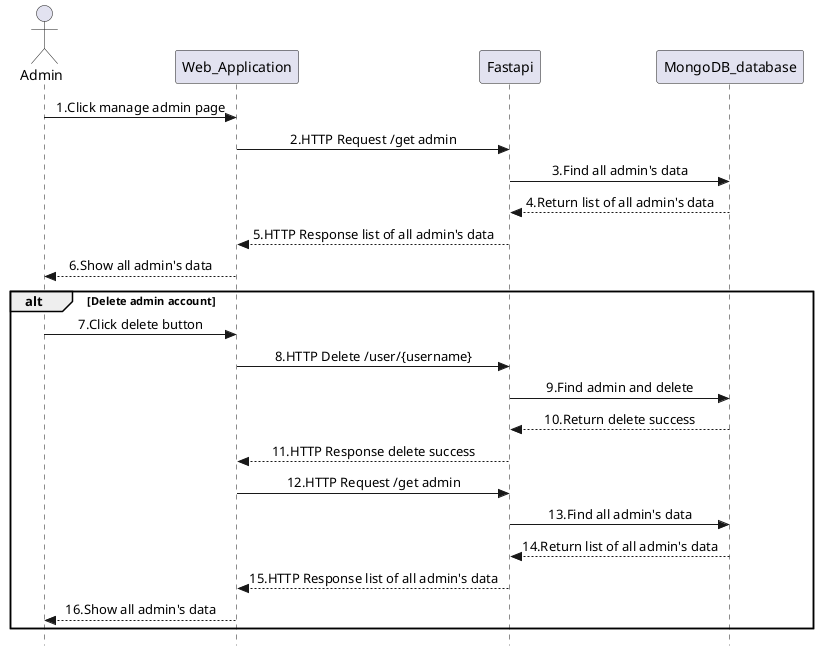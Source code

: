 @startuml Roof_Surface_Admin_deleteAdmin
skinparam Style strictuml
skinparam SequenceMessageAlignment center
actor Admin as admin
participant Web_Application as web_app
participant Fastapi as fastapi
participant MongoDB_database as base
admin -> web_app : 1.Click manage admin page
web_app -> fastapi : 2.HTTP Request /get admin 
fastapi -> base : 3.Find all admin's data
base --> fastapi : 4.Return list of all admin's data
fastapi --> web_app : 5.HTTP Response list of all admin's data
web_app --> admin : 6.Show all admin's data
alt Delete admin account
admin -> web_app : 7.Click delete button 
web_app -> fastapi : 8.HTTP Delete /user/{username}
fastapi -> base : 9.Find admin and delete
base --> fastapi : 10.Return delete success
fastapi --> web_app : 11.HTTP Response delete success
web_app -> fastapi : 12.HTTP Request /get admin 
fastapi -> base : 13.Find all admin's data
base --> fastapi : 14.Return list of all admin's data
fastapi --> web_app : 15.HTTP Response list of all admin's data
web_app --> admin : 16.Show all admin's data
end
@enduml